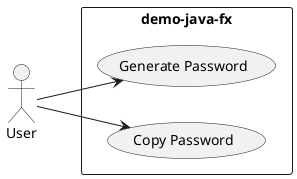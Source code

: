 @startuml
left to right direction

actor "User" as user

rectangle demo-java-fx {
  usecase "Generate Password" as generatePassword
  usecase "Copy Password" as copyPassword
}

user --> generatePassword
user --> copyPassword
@enduml